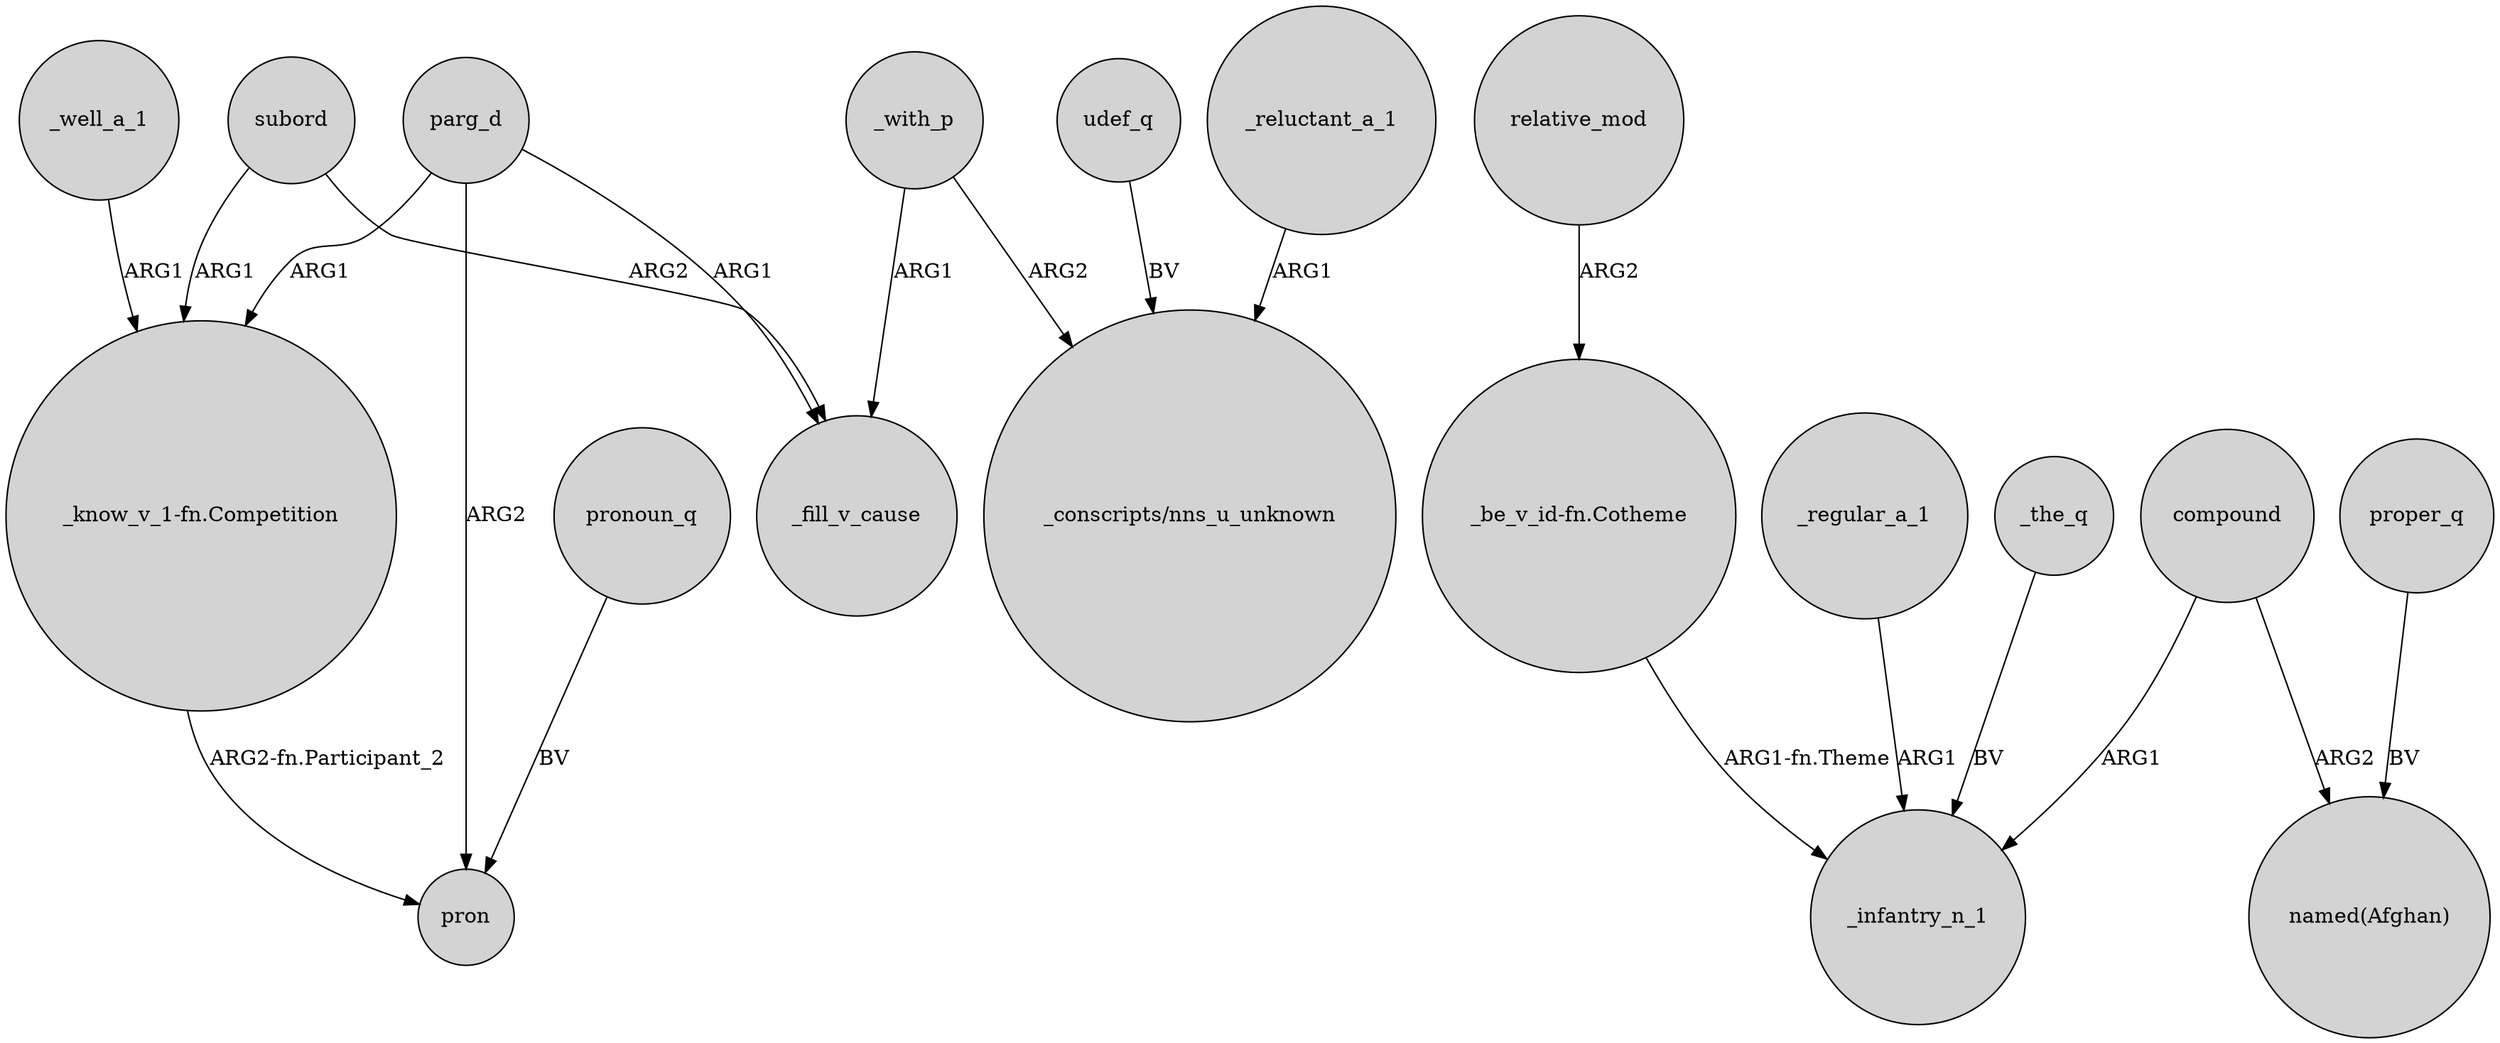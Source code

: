 digraph {
	node [shape=circle style=filled]
	_well_a_1 -> "_know_v_1-fn.Competition" [label=ARG1]
	subord -> _fill_v_cause [label=ARG2]
	"_be_v_id-fn.Cotheme" -> _infantry_n_1 [label="ARG1-fn.Theme"]
	udef_q -> "_conscripts/nns_u_unknown" [label=BV]
	parg_d -> pron [label=ARG2]
	parg_d -> _fill_v_cause [label=ARG1]
	_reluctant_a_1 -> "_conscripts/nns_u_unknown" [label=ARG1]
	subord -> "_know_v_1-fn.Competition" [label=ARG1]
	pronoun_q -> pron [label=BV]
	_regular_a_1 -> _infantry_n_1 [label=ARG1]
	_the_q -> _infantry_n_1 [label=BV]
	compound -> _infantry_n_1 [label=ARG1]
	_with_p -> "_conscripts/nns_u_unknown" [label=ARG2]
	parg_d -> "_know_v_1-fn.Competition" [label=ARG1]
	"_know_v_1-fn.Competition" -> pron [label="ARG2-fn.Participant_2"]
	_with_p -> _fill_v_cause [label=ARG1]
	compound -> "named(Afghan)" [label=ARG2]
	proper_q -> "named(Afghan)" [label=BV]
	relative_mod -> "_be_v_id-fn.Cotheme" [label=ARG2]
}
